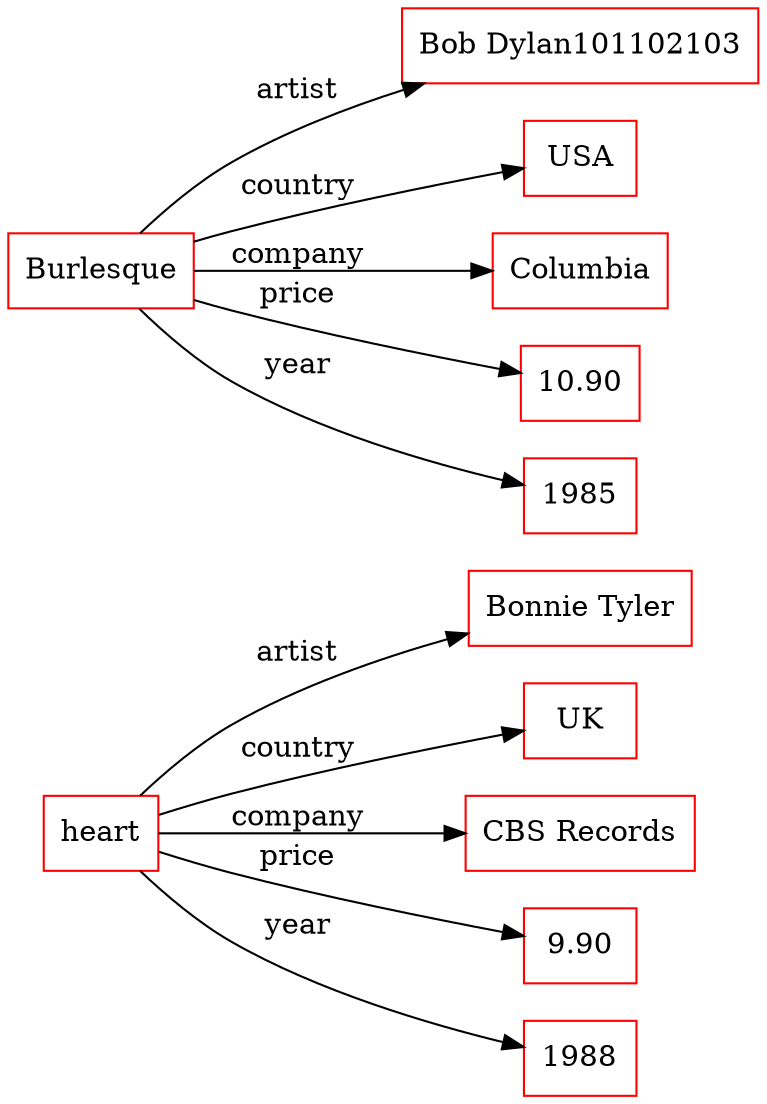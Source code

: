 digraph ar2dtool_diagram { 
rankdir=LR;
size="1000"
node [shape = rectangle, color="red"]; "Bonnie Tyler" "UK" "CBS Records" "9.90" "1988" "Bob Dylan101102103" "USA" "Columbia" "10.90" "1985" ; /*literals style*/
	"heart" -> "Bonnie Tyler" [ label = "artist" ];
	"heart" -> "UK" [ label = "country" ];
	"heart" -> "CBS Records" [ label = "company" ];
	"heart" -> "9.90" [ label = "price" ];
	"heart" -> "1988" [ label = "year" ];
	"Burlesque" -> "Bob Dylan101102103" [ label = "artist" ];
	"Burlesque" -> "USA" [ label = "country" ];
	"Burlesque" -> "Columbia" [ label = "company" ];
	"Burlesque" -> "10.90" [ label = "price" ];
	"Burlesque" -> "1985" [ label = "year" ];

}
